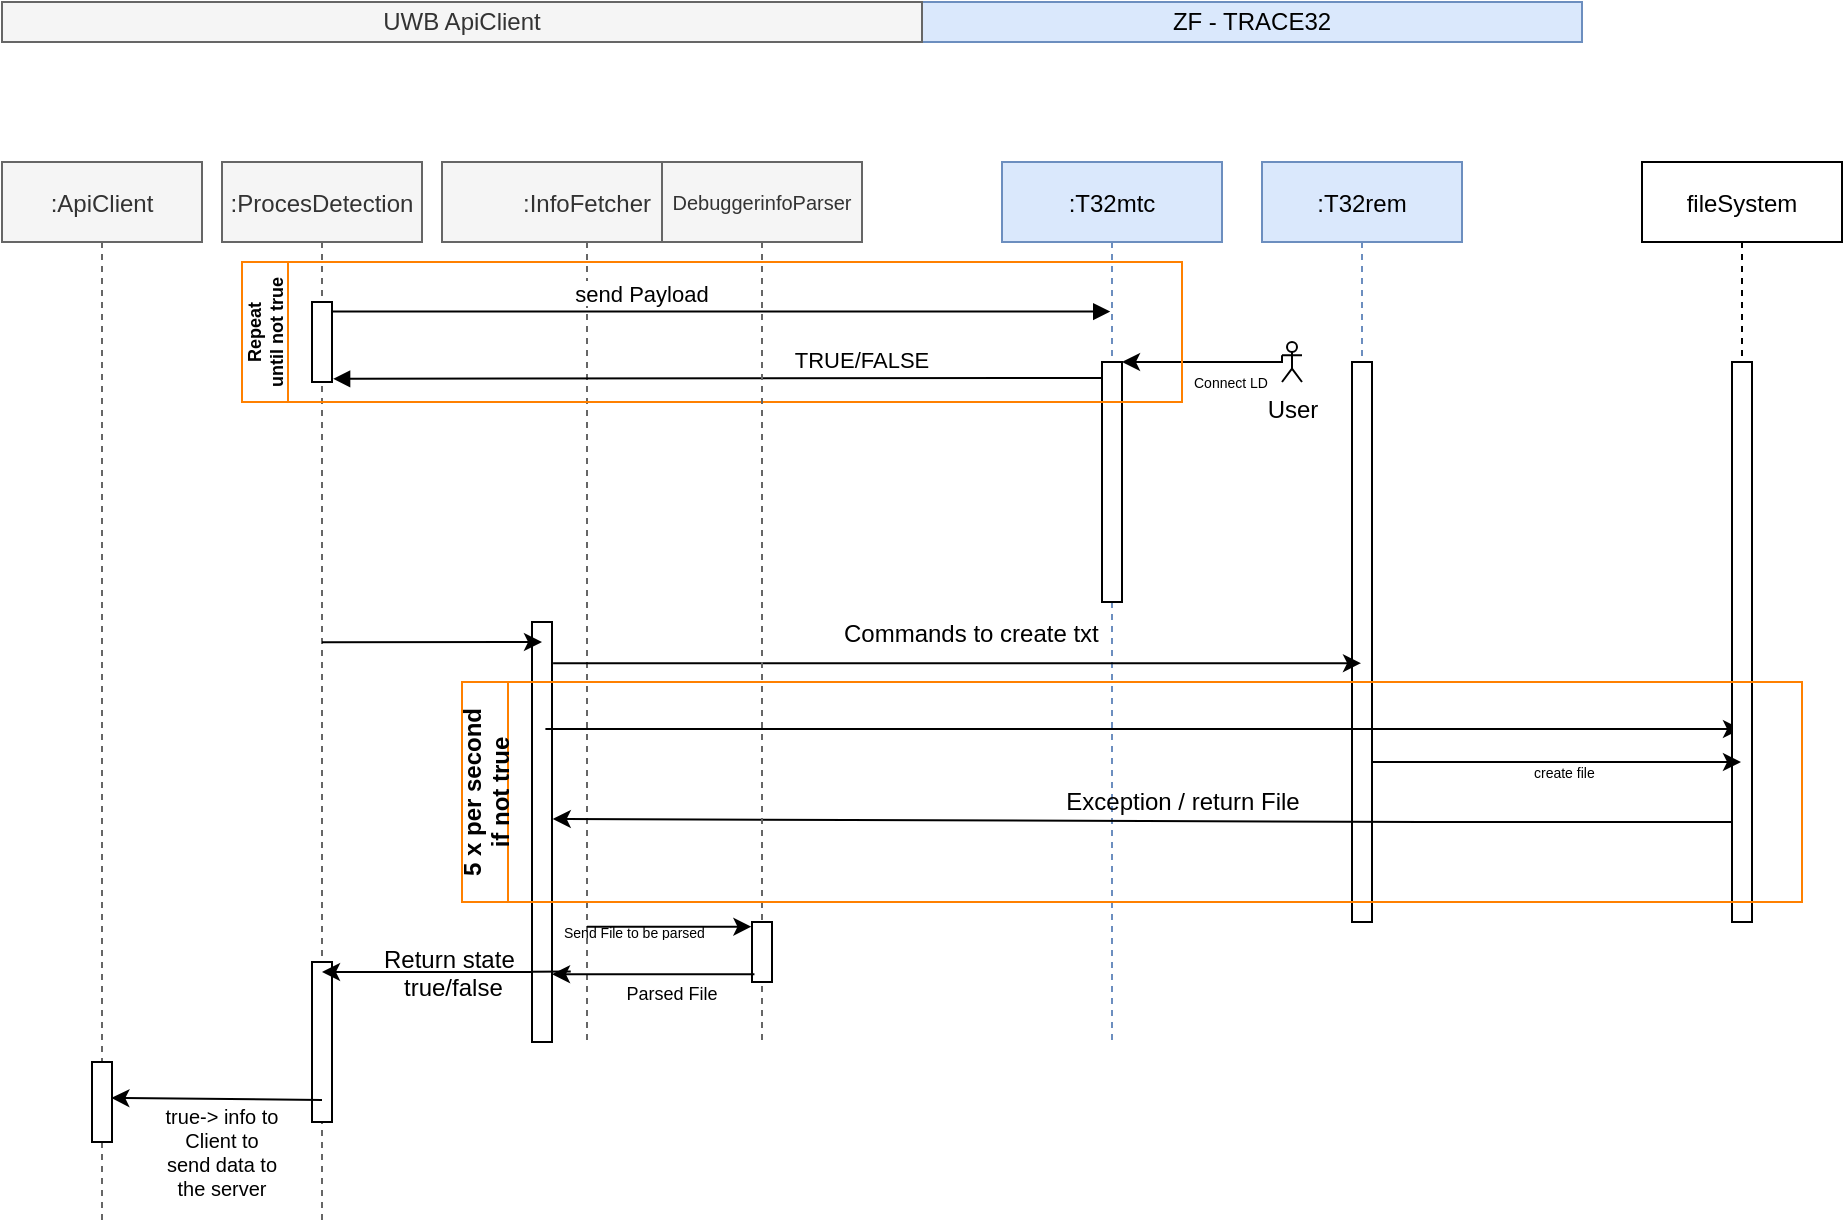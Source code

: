 <mxfile version="16.5.1" type="device"><diagram id="kgpKYQtTHZ0yAKxKKP6v" name="Page-1"><mxGraphModel dx="1730" dy="1082" grid="1" gridSize="10" guides="1" tooltips="1" connect="1" arrows="1" fold="1" page="1" pageScale="1" pageWidth="850" pageHeight="1100" math="0" shadow="0"><root><mxCell id="0"/><mxCell id="1" parent="0"/><mxCell id="3nuBFxr9cyL0pnOWT2aG-1" value=":InfoFetcher" style="shape=umlLifeline;perimeter=lifelinePerimeter;container=1;collapsible=0;recursiveResize=0;rounded=0;shadow=0;strokeWidth=1;fillColor=#f5f5f5;fontColor=#333333;strokeColor=#666666;" parent="1" vertex="1"><mxGeometry x="230" y="80" width="145" height="440" as="geometry"/></mxCell><mxCell id="3nuBFxr9cyL0pnOWT2aG-2" value="" style="points=[];perimeter=orthogonalPerimeter;rounded=0;shadow=0;strokeWidth=1;" parent="3nuBFxr9cyL0pnOWT2aG-1" vertex="1"><mxGeometry x="45" y="230" width="10" height="210" as="geometry"/></mxCell><mxCell id="Q8vZiXJ6UsrdXcTOvyJ4-7" value="&lt;font style=&quot;font-size: 9px&quot;&gt;Parsed File&lt;/font&gt;" style="text;html=1;strokeColor=none;fillColor=none;align=center;verticalAlign=middle;whiteSpace=wrap;rounded=0;" vertex="1" parent="3nuBFxr9cyL0pnOWT2aG-1"><mxGeometry x="85" y="410" width="60" height="10" as="geometry"/></mxCell><mxCell id="3nuBFxr9cyL0pnOWT2aG-5" value=":T32mtc" style="shape=umlLifeline;perimeter=lifelinePerimeter;container=1;collapsible=0;recursiveResize=0;rounded=0;shadow=0;strokeWidth=1;fillColor=#dae8fc;strokeColor=#6c8ebf;" parent="1" vertex="1"><mxGeometry x="510" y="80" width="110" height="440" as="geometry"/></mxCell><mxCell id="3nuBFxr9cyL0pnOWT2aG-4" value="" style="points=[];perimeter=orthogonalPerimeter;rounded=0;shadow=0;strokeWidth=1;" parent="3nuBFxr9cyL0pnOWT2aG-5" vertex="1"><mxGeometry x="50" y="100" width="10" height="120" as="geometry"/></mxCell><mxCell id="1L6xOPqn3rXKfhxGqsAq-20" value="" style="edgeStyle=orthogonalEdgeStyle;rounded=0;orthogonalLoop=1;jettySize=auto;html=1;exitX=0;exitY=0.333;exitDx=0;exitDy=0;exitPerimeter=0;" parent="3nuBFxr9cyL0pnOWT2aG-5" source="1L6xOPqn3rXKfhxGqsAq-18" edge="1"><mxGeometry relative="1" as="geometry"><mxPoint x="60" y="100" as="targetPoint"/><Array as="points"><mxPoint x="140" y="100"/></Array></mxGeometry></mxCell><mxCell id="8qQ-S0kI5VQEr-Hw3hzV-12" value="Connect LD" style="text;strokeColor=none;fillColor=none;align=left;verticalAlign=middle;spacingLeft=4;spacingRight=4;overflow=hidden;points=[[0,0.5],[1,0.5]];portConstraint=eastwest;rotatable=0;fontSize=7;" parent="3nuBFxr9cyL0pnOWT2aG-5" vertex="1"><mxGeometry x="90" y="110" width="60" as="geometry"/></mxCell><mxCell id="1L6xOPqn3rXKfhxGqsAq-27" value="Commands to create txt" style="text;strokeColor=none;fillColor=none;align=left;verticalAlign=middle;spacingLeft=4;spacingRight=4;overflow=hidden;points=[[0,0.5],[1,0.5]];portConstraint=eastwest;rotatable=0;" parent="3nuBFxr9cyL0pnOWT2aG-5" vertex="1"><mxGeometry x="-85" y="220" width="160" height="30" as="geometry"/></mxCell><mxCell id="3nuBFxr9cyL0pnOWT2aG-8" value="send Payload" style="verticalAlign=bottom;endArrow=block;entryX=0.492;entryY=0.17;shadow=0;strokeWidth=1;entryDx=0;entryDy=0;entryPerimeter=0;" parent="1" source="1L6xOPqn3rXKfhxGqsAq-4" target="3nuBFxr9cyL0pnOWT2aG-5" edge="1"><mxGeometry x="-0.203" relative="1" as="geometry"><mxPoint x="275" y="160" as="sourcePoint"/><mxPoint x="525" y="160.0" as="targetPoint"/><mxPoint as="offset"/></mxGeometry></mxCell><mxCell id="3nuBFxr9cyL0pnOWT2aG-9" value="TRUE/FALSE" style="verticalAlign=bottom;endArrow=block;shadow=0;strokeWidth=1;entryX=1.055;entryY=0.96;entryDx=0;entryDy=0;entryPerimeter=0;" parent="1" target="1L6xOPqn3rXKfhxGqsAq-4" edge="1"><mxGeometry x="-0.376" relative="1" as="geometry"><mxPoint x="560" y="188" as="sourcePoint"/><mxPoint x="200" y="150" as="targetPoint"/><mxPoint as="offset"/></mxGeometry></mxCell><mxCell id="1L6xOPqn3rXKfhxGqsAq-1" value=":T32rem" style="shape=umlLifeline;perimeter=lifelinePerimeter;container=1;collapsible=0;recursiveResize=0;rounded=0;shadow=0;strokeWidth=1;fillColor=#dae8fc;strokeColor=#6c8ebf;" parent="1" vertex="1"><mxGeometry x="640" y="80" width="100" height="380" as="geometry"/></mxCell><mxCell id="1L6xOPqn3rXKfhxGqsAq-2" value="" style="points=[];perimeter=orthogonalPerimeter;rounded=0;shadow=0;strokeWidth=1;" parent="1L6xOPqn3rXKfhxGqsAq-1" vertex="1"><mxGeometry x="45" y="100" width="10" height="280" as="geometry"/></mxCell><mxCell id="1L6xOPqn3rXKfhxGqsAq-18" value="User" style="shape=umlActor;verticalLabelPosition=bottom;verticalAlign=top;html=1;outlineConnect=0;" parent="1L6xOPqn3rXKfhxGqsAq-1" vertex="1"><mxGeometry x="10" y="90" width="10" height="20" as="geometry"/></mxCell><mxCell id="1L6xOPqn3rXKfhxGqsAq-3" value=":ProcesDetection" style="shape=umlLifeline;perimeter=lifelinePerimeter;container=1;collapsible=0;recursiveResize=0;rounded=0;shadow=0;strokeWidth=1;fillColor=#f5f5f5;fontColor=#333333;strokeColor=#666666;" parent="1" vertex="1"><mxGeometry x="120" y="80" width="100" height="530" as="geometry"/></mxCell><mxCell id="1L6xOPqn3rXKfhxGqsAq-4" value="" style="points=[];perimeter=orthogonalPerimeter;rounded=0;shadow=0;strokeWidth=1;" parent="1L6xOPqn3rXKfhxGqsAq-3" vertex="1"><mxGeometry x="45" y="70" width="10" height="40" as="geometry"/></mxCell><mxCell id="1L6xOPqn3rXKfhxGqsAq-24" value="Repeat &#10;until not true" style="swimlane;horizontal=0;strokeColor=#FF8000;startSize=23;fontSize=9;" parent="1L6xOPqn3rXKfhxGqsAq-3" vertex="1"><mxGeometry x="10" y="50" width="470" height="70" as="geometry"/></mxCell><mxCell id="8qQ-S0kI5VQEr-Hw3hzV-19" value="" style="points=[];perimeter=orthogonalPerimeter;rounded=0;shadow=0;strokeWidth=1;" parent="1L6xOPqn3rXKfhxGqsAq-3" vertex="1"><mxGeometry x="45" y="400" width="10" height="80" as="geometry"/></mxCell><mxCell id="8qQ-S0kI5VQEr-Hw3hzV-20" value="" style="endArrow=classic;html=1;rounded=0;fontSize=7;entryX=0.547;entryY=0.883;entryDx=0;entryDy=0;entryPerimeter=0;" parent="1L6xOPqn3rXKfhxGqsAq-3" target="1L6xOPqn3rXKfhxGqsAq-13" edge="1"><mxGeometry width="50" height="50" relative="1" as="geometry"><mxPoint x="50" y="469" as="sourcePoint"/><mxPoint x="-60" y="469" as="targetPoint"/></mxGeometry></mxCell><mxCell id="1L6xOPqn3rXKfhxGqsAq-7" value="ZF - TRACE32&lt;span style=&quot;color: rgba(0 , 0 , 0 , 0) ; font-family: monospace ; font-size: 0px&quot;&gt;%3CmxGraphModel%3E%3Croot%3E%3CmxCell%20id%3D%220%22%2F%3E%3CmxCell%20id%3D%221%22%20parent%3D%220%22%2F%3E%3CmxCell%20id%3D%222%22%20value%3D%22%3AInfoFetcher%22%20style%3D%22shape%3DumlLifeline%3Bperimeter%3DlifelinePerimeter%3Bcontainer%3D1%3Bcollapsible%3D0%3BrecursiveResize%3D0%3Brounded%3D0%3Bshadow%3D0%3BstrokeWidth%3D1%3B%22%20vertex%3D%221%22%20parent%3D%221%22%3E%3CmxGeometry%20x%3D%22120%22%20y%3D%2280%22%20width%3D%22100%22%20height%3D%22300%22%20as%3D%22geometry%22%2F%3E%3C%2FmxCell%3E%3CmxCell%20id%3D%223%22%20value%3D%22%22%20style%3D%22points%3D%5B%5D%3Bperimeter%3DorthogonalPerimeter%3Brounded%3D0%3Bshadow%3D0%3BstrokeWidth%3D1%3B%22%20vertex%3D%221%22%20parent%3D%222%22%3E%3CmxGeometry%20x%3D%2245%22%20y%3D%2270%22%20width%3D%2210%22%20height%3D%22190%22%20as%3D%22geometry%22%2F%3E%3C%2FmxCell%3E%3CmxCell%20id%3D%224%22%20value%3D%22dispatch%22%20style%3D%22verticalAlign%3Dbottom%3BstartArrow%3Doval%3BendArrow%3Dblock%3BstartSize%3D8%3Bshadow%3D0%3BstrokeWidth%3D1%3B%22%20edge%3D%221%22%20parent%3D%222%22%20target%3D%223%22%3E%3CmxGeometry%20relative%3D%221%22%20as%3D%22geometry%22%3E%3CmxPoint%20x%3D%22-15%22%20y%3D%2270%22%20as%3D%22sourcePoint%22%2F%3E%3C%2FmxGeometry%3E%3C%2FmxCell%3E%3CmxCell%20id%3D%225%22%20value%3D%22%22%20style%3D%22points%3D%5B%5D%3Bperimeter%3DorthogonalPerimeter%3Brounded%3D0%3Bshadow%3D0%3BstrokeWidth%3D1%3B%22%20vertex%3D%221%22%20parent%3D%222%22%3E%3CmxGeometry%20x%3D%2250%22%20y%3D%22120%22%20width%3D%2210%22%20height%3D%2280%22%20as%3D%22geometry%22%2F%3E%3C%2FmxCell%3E%3C%2Froot%3E%3C%2FmxGraphModel%3E&lt;/span&gt;" style="rounded=0;whiteSpace=wrap;html=1;fillColor=#dae8fc;strokeColor=#6c8ebf;" parent="1" vertex="1"><mxGeometry x="470" width="330" height="20" as="geometry"/></mxCell><mxCell id="1L6xOPqn3rXKfhxGqsAq-12" value="UWB ApiClient" style="rounded=0;whiteSpace=wrap;html=1;fillColor=#f5f5f5;fontColor=#333333;strokeColor=#666666;" parent="1" vertex="1"><mxGeometry x="10" width="460" height="20" as="geometry"/></mxCell><mxCell id="1L6xOPqn3rXKfhxGqsAq-13" value=":ApiClient" style="shape=umlLifeline;perimeter=lifelinePerimeter;container=1;collapsible=0;recursiveResize=0;rounded=0;shadow=0;strokeWidth=1;fillColor=#f5f5f5;fontColor=#333333;strokeColor=#666666;" parent="1" vertex="1"><mxGeometry x="10" y="80" width="100" height="530" as="geometry"/></mxCell><mxCell id="1L6xOPqn3rXKfhxGqsAq-14" value="" style="points=[];perimeter=orthogonalPerimeter;rounded=0;shadow=0;strokeWidth=1;" parent="1L6xOPqn3rXKfhxGqsAq-13" vertex="1"><mxGeometry x="45" y="450" width="10" height="40" as="geometry"/></mxCell><mxCell id="8qQ-S0kI5VQEr-Hw3hzV-31" value="true-&amp;gt; info to Client to send data to the server" style="text;html=1;strokeColor=none;fillColor=none;align=center;verticalAlign=middle;whiteSpace=wrap;rounded=0;fontSize=10;" parent="1L6xOPqn3rXKfhxGqsAq-13" vertex="1"><mxGeometry x="80" y="480" width="60" height="30" as="geometry"/></mxCell><mxCell id="1L6xOPqn3rXKfhxGqsAq-25" value="" style="endArrow=classic;html=1;rounded=0;exitX=1.055;exitY=0.098;exitDx=0;exitDy=0;exitPerimeter=0;" parent="1" source="3nuBFxr9cyL0pnOWT2aG-2" target="1L6xOPqn3rXKfhxGqsAq-1" edge="1"><mxGeometry width="50" height="50" relative="1" as="geometry"><mxPoint x="380" y="210" as="sourcePoint"/><mxPoint x="430" y="160" as="targetPoint"/></mxGeometry></mxCell><mxCell id="1L6xOPqn3rXKfhxGqsAq-30" value="" style="endArrow=classic;html=1;rounded=0;entryX=1.037;entryY=0.469;entryDx=0;entryDy=0;entryPerimeter=0;" parent="1" source="8qQ-S0kI5VQEr-Hw3hzV-3" target="3nuBFxr9cyL0pnOWT2aG-2" edge="1"><mxGeometry width="50" height="50" relative="1" as="geometry"><mxPoint x="670" y="460" as="sourcePoint"/><mxPoint x="720" y="410" as="targetPoint"/><Array as="points"><mxPoint x="720" y="410"/></Array></mxGeometry></mxCell><mxCell id="8qQ-S0kI5VQEr-Hw3hzV-2" value="" style="endArrow=classic;html=1;rounded=0;exitX=0.67;exitY=0.255;exitDx=0;exitDy=0;exitPerimeter=0;" parent="1" source="3nuBFxr9cyL0pnOWT2aG-2" target="8qQ-S0kI5VQEr-Hw3hzV-3" edge="1"><mxGeometry width="50" height="50" relative="1" as="geometry"><mxPoint x="370" y="340" as="sourcePoint"/><mxPoint x="790" y="366" as="targetPoint"/></mxGeometry></mxCell><mxCell id="8qQ-S0kI5VQEr-Hw3hzV-3" value="fileSystem" style="shape=umlLifeline;perimeter=lifelinePerimeter;container=1;collapsible=0;recursiveResize=0;rounded=0;shadow=0;strokeWidth=1;" parent="1" vertex="1"><mxGeometry x="830" y="80" width="100" height="380" as="geometry"/></mxCell><mxCell id="8qQ-S0kI5VQEr-Hw3hzV-4" value="" style="points=[];perimeter=orthogonalPerimeter;rounded=0;shadow=0;strokeWidth=1;" parent="8qQ-S0kI5VQEr-Hw3hzV-3" vertex="1"><mxGeometry x="45" y="100" width="10" height="280" as="geometry"/></mxCell><mxCell id="8qQ-S0kI5VQEr-Hw3hzV-6" value="" style="endArrow=classic;html=1;rounded=0;exitX=1;exitY=0.5;exitDx=0;exitDy=0;startArrow=none;" parent="1" source="8qQ-S0kI5VQEr-Hw3hzV-7" target="1L6xOPqn3rXKfhxGqsAq-3" edge="1"><mxGeometry width="50" height="50" relative="1" as="geometry"><mxPoint x="380" y="340" as="sourcePoint"/><mxPoint x="430" y="290" as="targetPoint"/></mxGeometry></mxCell><mxCell id="8qQ-S0kI5VQEr-Hw3hzV-9" value="DebuggerinfoParser" style="shape=umlLifeline;perimeter=lifelinePerimeter;container=1;collapsible=0;recursiveResize=0;rounded=0;shadow=0;strokeWidth=1;fillColor=#f5f5f5;fontColor=#333333;strokeColor=#666666;fontSize=10;" parent="1" vertex="1"><mxGeometry x="340" y="80" width="100" height="440" as="geometry"/></mxCell><mxCell id="8qQ-S0kI5VQEr-Hw3hzV-10" value="" style="points=[];perimeter=orthogonalPerimeter;rounded=0;shadow=0;strokeWidth=1;" parent="8qQ-S0kI5VQEr-Hw3hzV-9" vertex="1"><mxGeometry x="45" y="380" width="10" height="30" as="geometry"/></mxCell><mxCell id="8qQ-S0kI5VQEr-Hw3hzV-22" value="Send File to be parsed" style="text;strokeColor=none;fillColor=none;align=left;verticalAlign=middle;spacingLeft=4;spacingRight=4;overflow=hidden;points=[[0,0.5],[1,0.5]];portConstraint=eastwest;rotatable=0;fontSize=7;" parent="8qQ-S0kI5VQEr-Hw3hzV-9" vertex="1"><mxGeometry x="-55" y="380" width="90" height="10" as="geometry"/></mxCell><mxCell id="8qQ-S0kI5VQEr-Hw3hzV-11" value="" style="endArrow=classic;html=1;rounded=0;startArrow=none;" parent="1" source="1L6xOPqn3rXKfhxGqsAq-2" target="8qQ-S0kI5VQEr-Hw3hzV-3" edge="1"><mxGeometry width="50" height="50" relative="1" as="geometry"><mxPoint x="700" y="380" as="sourcePoint"/><mxPoint x="500" y="270" as="targetPoint"/><Array as="points"><mxPoint x="780" y="380"/></Array></mxGeometry></mxCell><mxCell id="1L6xOPqn3rXKfhxGqsAq-26" value="5 x per second &#10;if not true" style="swimlane;horizontal=0;strokeColor=#FF8000;" parent="1" vertex="1"><mxGeometry x="240" y="340" width="670" height="110" as="geometry"/></mxCell><mxCell id="1L6xOPqn3rXKfhxGqsAq-31" value="Exception / return File" style="text;html=1;align=center;verticalAlign=middle;resizable=0;points=[];autosize=1;strokeColor=none;fillColor=none;" parent="1L6xOPqn3rXKfhxGqsAq-26" vertex="1"><mxGeometry x="295" y="50" width="130" height="20" as="geometry"/></mxCell><mxCell id="8qQ-S0kI5VQEr-Hw3hzV-28" value="create file" style="text;strokeColor=none;fillColor=none;align=left;verticalAlign=middle;spacingLeft=4;spacingRight=4;overflow=hidden;points=[[0,0.5],[1,0.5]];portConstraint=eastwest;rotatable=0;fontSize=7;" parent="1L6xOPqn3rXKfhxGqsAq-26" vertex="1"><mxGeometry x="530" y="40" width="80" height="10" as="geometry"/></mxCell><mxCell id="8qQ-S0kI5VQEr-Hw3hzV-7" value="Return state&#10;   true/false" style="text;strokeColor=none;fillColor=none;align=left;verticalAlign=middle;spacingLeft=4;spacingRight=4;overflow=hidden;points=[[0,0.5],[1,0.5]];portConstraint=eastwest;rotatable=0;" parent="1" vertex="1"><mxGeometry x="195" y="470" width="80" height="30" as="geometry"/></mxCell><mxCell id="8qQ-S0kI5VQEr-Hw3hzV-18" value="" style="endArrow=none;html=1;rounded=0;exitX=0.444;exitY=0.92;exitDx=0;exitDy=0;exitPerimeter=0;" parent="1" source="3nuBFxr9cyL0pnOWT2aG-1" target="8qQ-S0kI5VQEr-Hw3hzV-7" edge="1"><mxGeometry width="50" height="50" relative="1" as="geometry"><mxPoint x="274.4" y="484.8" as="sourcePoint"/><mxPoint x="169.5" y="484.8" as="targetPoint"/></mxGeometry></mxCell><mxCell id="8qQ-S0kI5VQEr-Hw3hzV-21" value="" style="endArrow=classic;html=1;rounded=0;fontSize=7;entryX=0.447;entryY=0.869;entryDx=0;entryDy=0;entryPerimeter=0;" parent="1" source="3nuBFxr9cyL0pnOWT2aG-1" target="8qQ-S0kI5VQEr-Hw3hzV-9" edge="1"><mxGeometry width="50" height="50" relative="1" as="geometry"><mxPoint x="330" y="420" as="sourcePoint"/><mxPoint x="410" y="320" as="targetPoint"/></mxGeometry></mxCell><mxCell id="Q8vZiXJ6UsrdXcTOvyJ4-3" value="" style="endArrow=classic;html=1;rounded=0;exitX=0.122;exitY=0.87;exitDx=0;exitDy=0;exitPerimeter=0;" edge="1" parent="1" source="8qQ-S0kI5VQEr-Hw3hzV-10" target="3nuBFxr9cyL0pnOWT2aG-2"><mxGeometry width="50" height="50" relative="1" as="geometry"><mxPoint x="300" y="560" as="sourcePoint"/><mxPoint x="350" y="510" as="targetPoint"/></mxGeometry></mxCell><mxCell id="Q8vZiXJ6UsrdXcTOvyJ4-4" value="" style="endArrow=classic;html=1;rounded=0;exitX=0.5;exitY=0.453;exitDx=0;exitDy=0;exitPerimeter=0;" edge="1" parent="1" source="1L6xOPqn3rXKfhxGqsAq-3"><mxGeometry width="50" height="50" relative="1" as="geometry"><mxPoint x="170" y="330" as="sourcePoint"/><mxPoint x="280" y="320" as="targetPoint"/></mxGeometry></mxCell></root></mxGraphModel></diagram></mxfile>